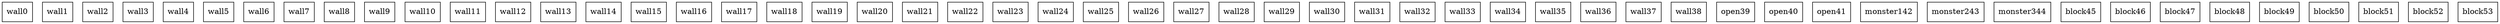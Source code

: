 graph room {
 node [shape="box"]; wall0 [pos="1,1!"]; wall1 [pos="2,1!"]; wall2 [pos="3,1!"]; wall3 [pos="4,1!"]; wall4 [pos="5,1!"]; wall5 [pos="6,1!"]; wall6 [pos="8,1!"]; wall7 [pos="9,1!"]; wall8 [pos="10,1!"]; wall9 [pos="11,1!"]; wall10 [pos="12,1!"]; wall11 [pos="13,1!"]; wall12 [pos="14,1!"]; wall13 [pos="1,2!"]; wall14 [pos="14,2!"]; wall15 [pos="1,3!"]; wall16 [pos="14,3!"]; wall17 [pos="1,4!"]; wall18 [pos="14,4!"]; wall19 [pos="1,6!"]; wall20 [pos="14,6!"]; wall21 [pos="1,7!"]; wall22 [pos="14,7!"]; wall23 [pos="1,8!"]; wall24 [pos="14,8!"]; wall25 [pos="1,9!"]; wall26 [pos="2,9!"]; wall27 [pos="3,9!"]; wall28 [pos="4,9!"]; wall29 [pos="5,9!"]; wall30 [pos="6,9!"]; wall31 [pos="7,9!"]; wall32 [pos="8,9!"]; wall33 [pos="9,9!"]; wall34 [pos="10,9!"]; wall35 [pos="11,9!"]; wall36 [pos="12,9!"]; wall37 [pos="13,9!"]; wall38 [pos="14,9!"]; open39 [pos="7,1!"]; open40 [pos="1,5!"]; open41 [pos="14,5!"]; monster142 [pos="6,8!"]; monster243 [pos="3,4!"]; monster344 [pos="2,4!"]; block45 [pos="5,3!"]; block46 [pos="6,3!"]; block47 [pos="7,3!"]; block48 [pos="5,4!"]; block49 [pos="6,4!"]; block50 [pos="7,4!"]; block51 [pos="5,5!"]; block52 [pos="6,5!"]; block53 [pos="7,5!"]; }